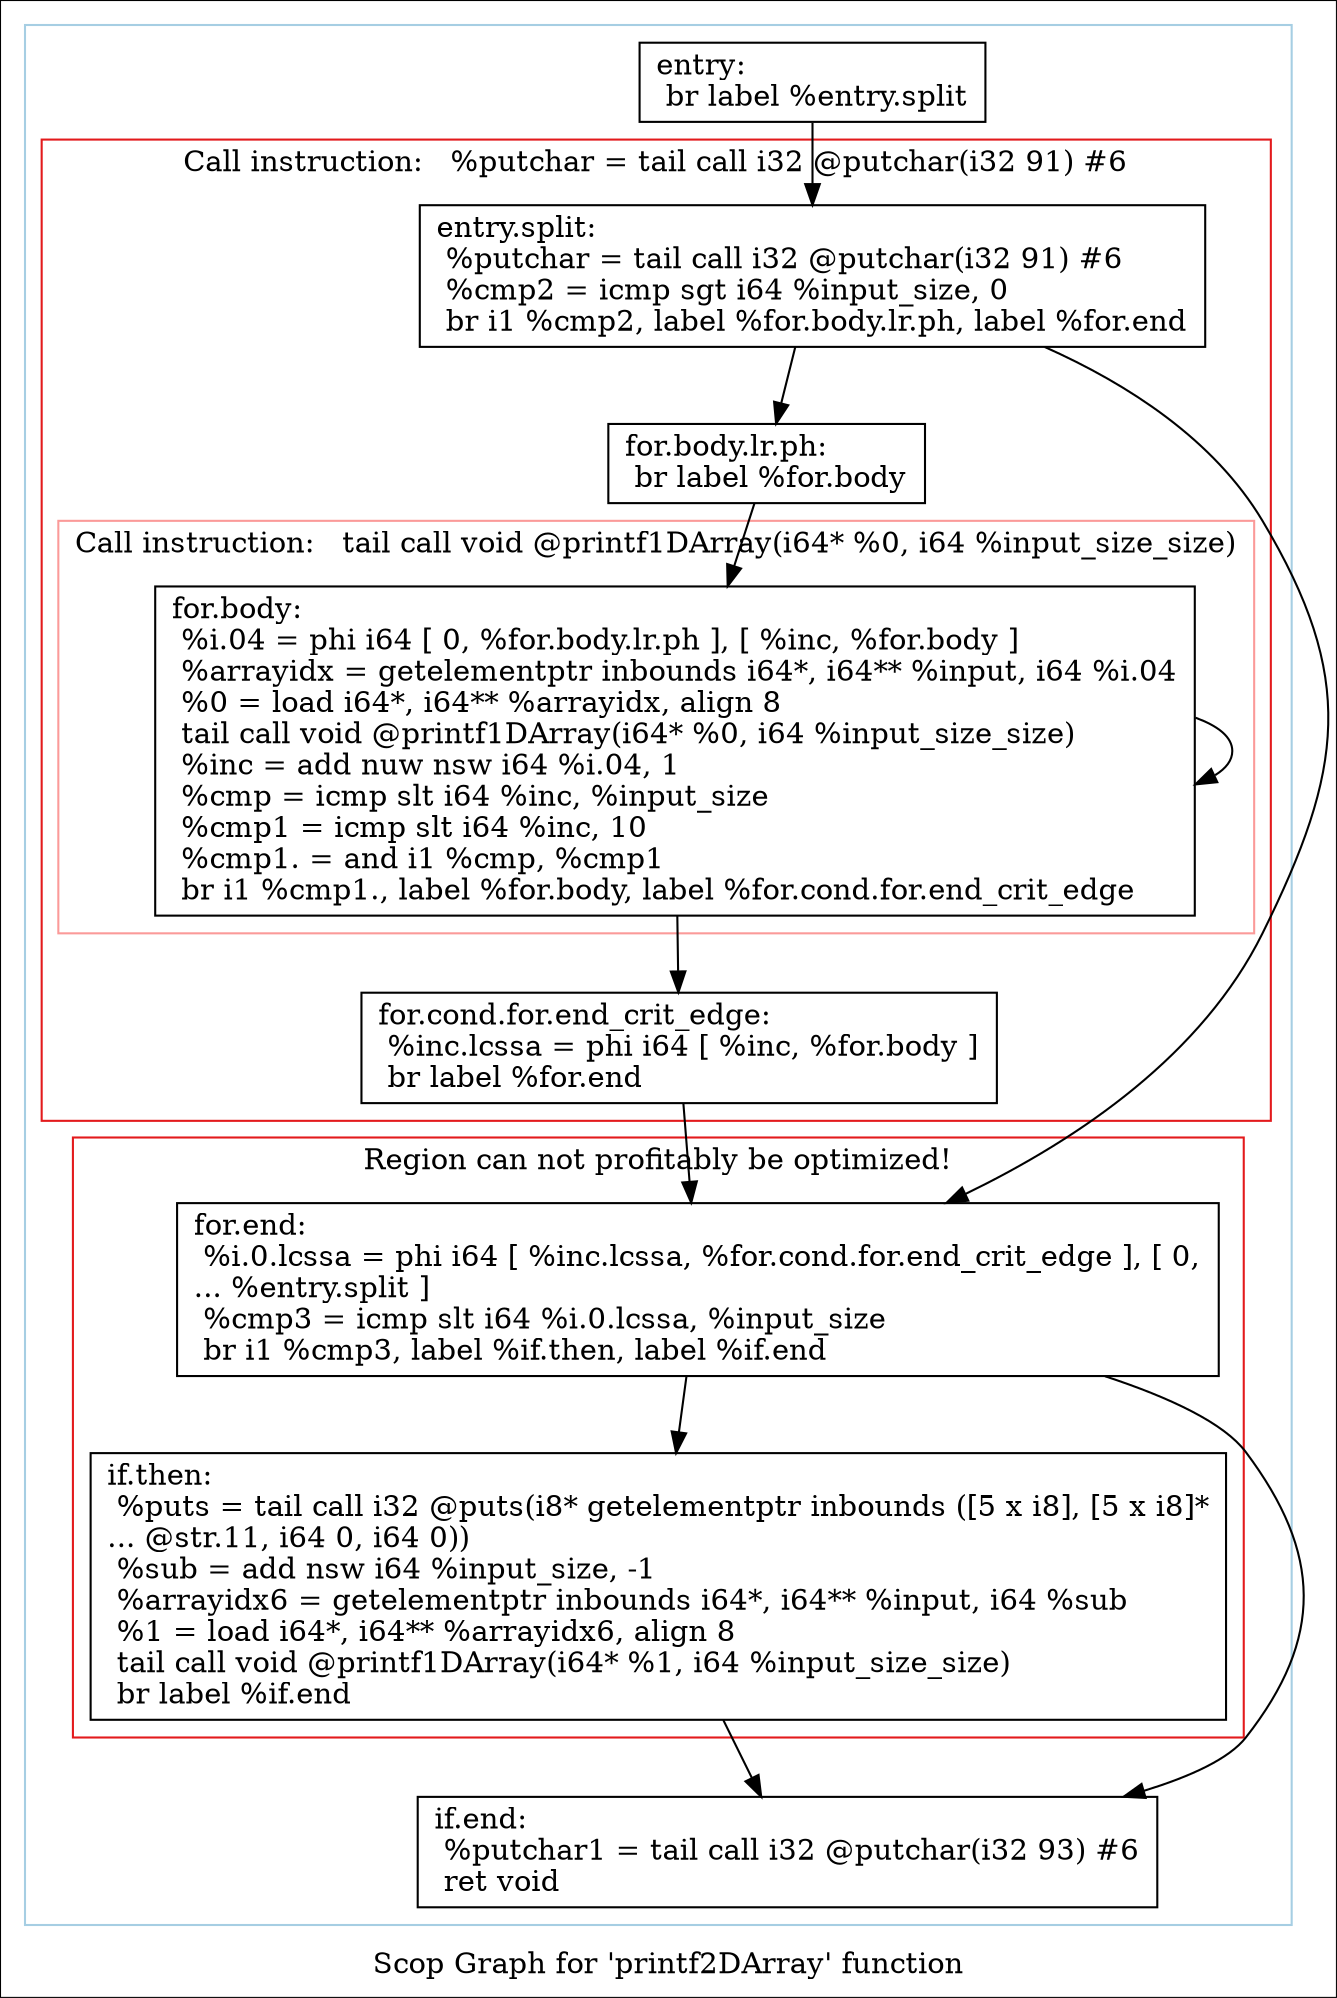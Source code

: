 digraph "Scop Graph for 'printf2DArray' function" {
	label="Scop Graph for 'printf2DArray' function";

	Node0x60c3e80 [shape=record,label="{entry:\l  br label %entry.split\l}"];
	Node0x60c3e80 -> Node0x60ba9a0;
	Node0x60ba9a0 [shape=record,label="{entry.split:                                      \l  %putchar = tail call i32 @putchar(i32 91) #6\l  %cmp2 = icmp sgt i64 %input_size, 0\l  br i1 %cmp2, label %for.body.lr.ph, label %for.end\l}"];
	Node0x60ba9a0 -> Node0x609eb40;
	Node0x60ba9a0 -> Node0x60a8a40;
	Node0x609eb40 [shape=record,label="{for.body.lr.ph:                                   \l  br label %for.body\l}"];
	Node0x609eb40 -> Node0x60aa000;
	Node0x60aa000 [shape=record,label="{for.body:                                         \l  %i.04 = phi i64 [ 0, %for.body.lr.ph ], [ %inc, %for.body ]\l  %arrayidx = getelementptr inbounds i64*, i64** %input, i64 %i.04\l  %0 = load i64*, i64** %arrayidx, align 8\l  tail call void @printf1DArray(i64* %0, i64 %input_size_size)\l  %inc = add nuw nsw i64 %i.04, 1\l  %cmp = icmp slt i64 %inc, %input_size\l  %cmp1 = icmp slt i64 %inc, 10\l  %cmp1. = and i1 %cmp, %cmp1\l  br i1 %cmp1., label %for.body, label %for.cond.for.end_crit_edge\l}"];
	Node0x60aa000 -> Node0x60aa000[constraint=false];
	Node0x60aa000 -> Node0x60bab20;
	Node0x60bab20 [shape=record,label="{for.cond.for.end_crit_edge:                       \l  %inc.lcssa = phi i64 [ %inc, %for.body ]\l  br label %for.end\l}"];
	Node0x60bab20 -> Node0x60a8a40;
	Node0x60a8a40 [shape=record,label="{for.end:                                          \l  %i.0.lcssa = phi i64 [ %inc.lcssa, %for.cond.for.end_crit_edge ], [ 0,\l... %entry.split ]\l  %cmp3 = icmp slt i64 %i.0.lcssa, %input_size\l  br i1 %cmp3, label %if.then, label %if.end\l}"];
	Node0x60a8a40 -> Node0x60c3b00;
	Node0x60a8a40 -> Node0x60c3c60;
	Node0x60c3b00 [shape=record,label="{if.then:                                          \l  %puts = tail call i32 @puts(i8* getelementptr inbounds ([5 x i8], [5 x i8]*\l... @str.11, i64 0, i64 0))\l  %sub = add nsw i64 %input_size, -1\l  %arrayidx6 = getelementptr inbounds i64*, i64** %input, i64 %sub\l  %1 = load i64*, i64** %arrayidx6, align 8\l  tail call void @printf1DArray(i64* %1, i64 %input_size_size)\l  br label %if.end\l}"];
	Node0x60c3b00 -> Node0x60c3c60;
	Node0x60c3c60 [shape=record,label="{if.end:                                           \l  %putchar1 = tail call i32 @putchar(i32 93) #6\l  ret void\l}"];
	colorscheme = "paired12"
        subgraph cluster_0x60d2450 {
          label = "";
          style = solid;
          color = 1
          subgraph cluster_0x60ee180 {
            label = "Call instruction:   %putchar = tail call i32 @putchar(i32 91) #6";
            style = solid;
            color = 6
            subgraph cluster_0x60eb970 {
              label = "Call instruction:   tail call void @printf1DArray(i64* %0, i64 %input_size_size)";
              style = solid;
              color = 5
              Node0x60aa000;
            }
            Node0x60ba9a0;
            Node0x609eb40;
            Node0x60bab20;
          }
          subgraph cluster_0x60eb9f0 {
            label = "Region can not profitably be optimized!";
            style = solid;
            color = 6
            Node0x60a8a40;
            Node0x60c3b00;
          }
          Node0x60c3e80;
          Node0x60c3c60;
        }
}
